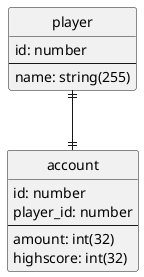 @startuml Player

' configuration
hide circle
skinparam linetype ortho

' comment
entity "player" as player {
 id: number
 --
 name: string(255)
}
entity "account" as account {
 id: number
 player_id: number
 --
 amount: int(32)
 highscore: int(32)
}
player ||--|| account

@enduml